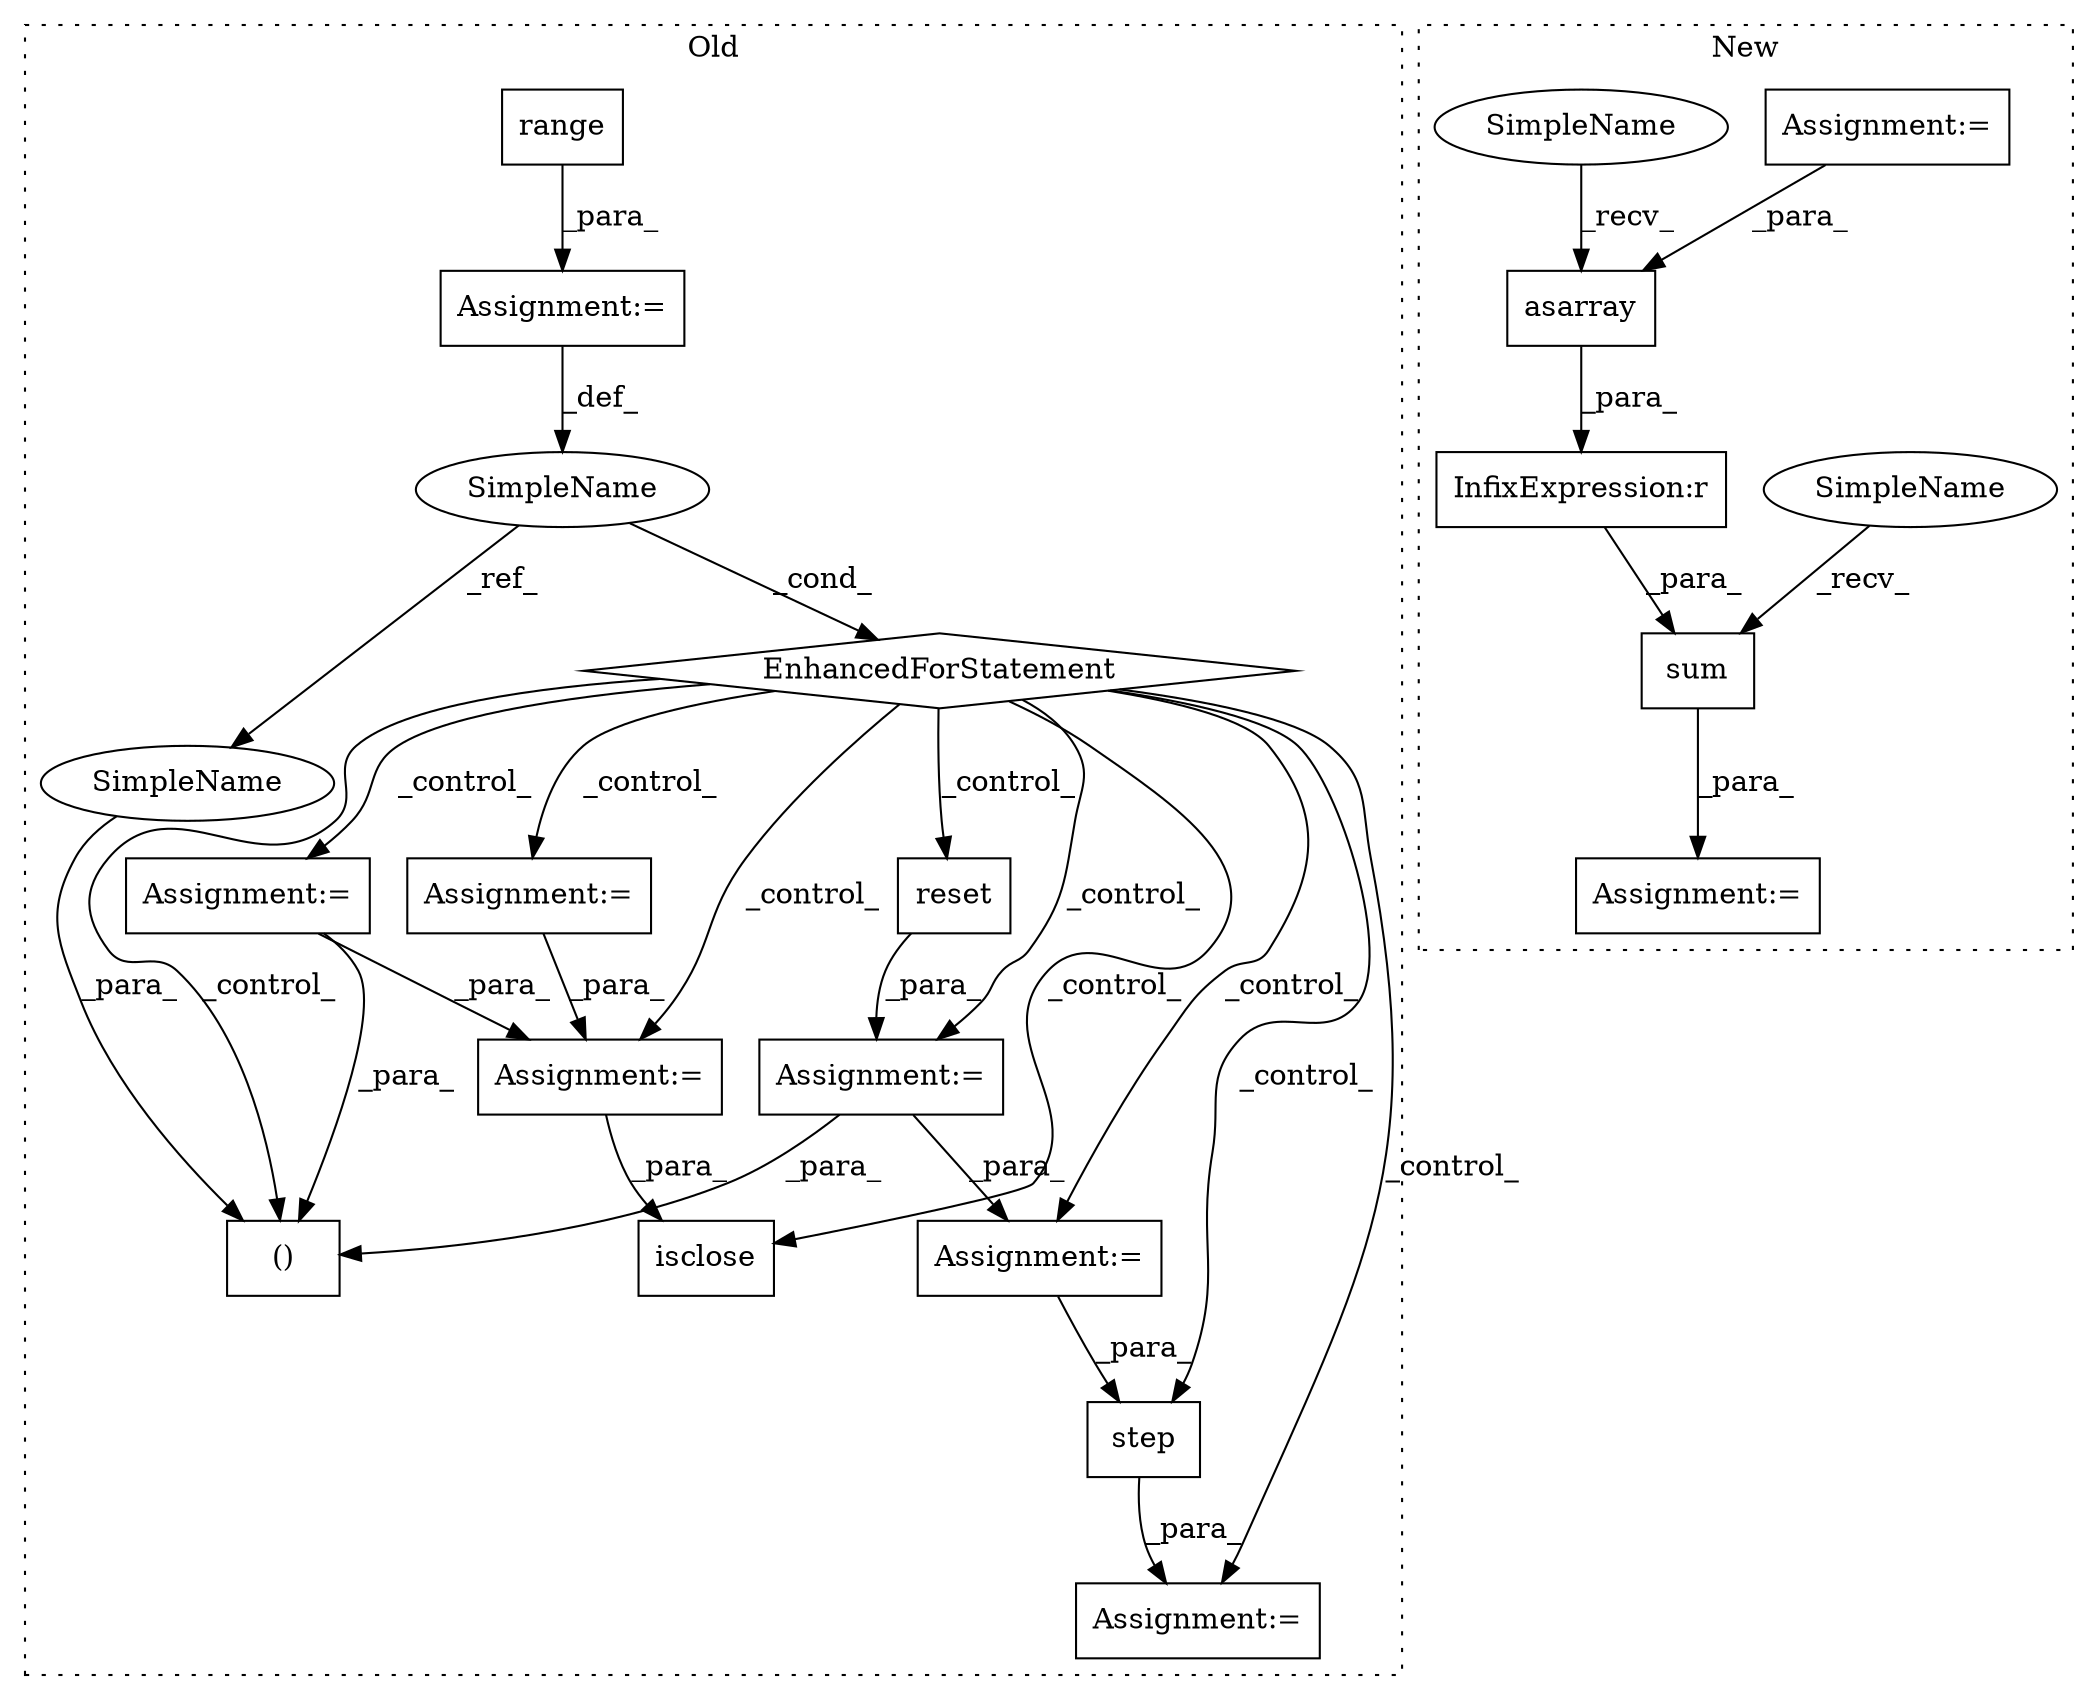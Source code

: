 digraph G {
subgraph cluster0 {
1 [label="step" a="32" s="2485,2496" l="5,1" shape="box"];
3 [label="SimpleName" a="42" s="2242" l="1" shape="ellipse"];
4 [label="isclose" a="32" s="2576,2609" l="8,1" shape="box"];
6 [label="()" a="106" s="2421" l="53" shape="box"];
7 [label="EnhancedForStatement" a="70" s="2185,2264" l="53,2" shape="diamond"];
8 [label="range" a="32" s="2246,2263" l="6,1" shape="box"];
10 [label="reset" a="32" s="2306" l="7" shape="box"];
11 [label="Assignment:=" a="7" s="2345" l="1" shape="box"];
12 [label="Assignment:=" a="7" s="2387" l="1" shape="box"];
13 [label="Assignment:=" a="7" s="2514" l="2" shape="box"];
14 [label="Assignment:=" a="7" s="2281" l="1" shape="box"];
15 [label="Assignment:=" a="7" s="2185,2264" l="53,2" shape="box"];
17 [label="Assignment:=" a="7" s="2296" l="1" shape="box"];
19 [label="Assignment:=" a="7" s="2474" l="2" shape="box"];
20 [label="SimpleName" a="42" s="2473" l="1" shape="ellipse"];
label = "Old";
style="dotted";
}
subgraph cluster1 {
2 [label="sum" a="32" s="2412,2464" l="4,1" shape="box"];
5 [label="asarray" a="32" s="2422,2442" l="8,1" shape="box"];
9 [label="InfixExpression:r" a="27" s="2443" l="4" shape="box"];
16 [label="Assignment:=" a="7" s="2405" l="1" shape="box"];
18 [label="Assignment:=" a="7" s="2320" l="1" shape="box"];
21 [label="SimpleName" a="42" s="2406" l="5" shape="ellipse"];
22 [label="SimpleName" a="42" s="2416" l="5" shape="ellipse"];
label = "New";
style="dotted";
}
1 -> 19 [label="_para_"];
2 -> 16 [label="_para_"];
3 -> 7 [label="_cond_"];
3 -> 20 [label="_ref_"];
5 -> 9 [label="_para_"];
7 -> 19 [label="_control_"];
7 -> 12 [label="_control_"];
7 -> 11 [label="_control_"];
7 -> 17 [label="_control_"];
7 -> 1 [label="_control_"];
7 -> 6 [label="_control_"];
7 -> 13 [label="_control_"];
7 -> 14 [label="_control_"];
7 -> 10 [label="_control_"];
7 -> 4 [label="_control_"];
8 -> 15 [label="_para_"];
9 -> 2 [label="_para_"];
10 -> 17 [label="_para_"];
11 -> 6 [label="_para_"];
11 -> 13 [label="_para_"];
12 -> 1 [label="_para_"];
13 -> 4 [label="_para_"];
14 -> 13 [label="_para_"];
15 -> 3 [label="_def_"];
17 -> 12 [label="_para_"];
17 -> 6 [label="_para_"];
18 -> 5 [label="_para_"];
20 -> 6 [label="_para_"];
21 -> 2 [label="_recv_"];
22 -> 5 [label="_recv_"];
}